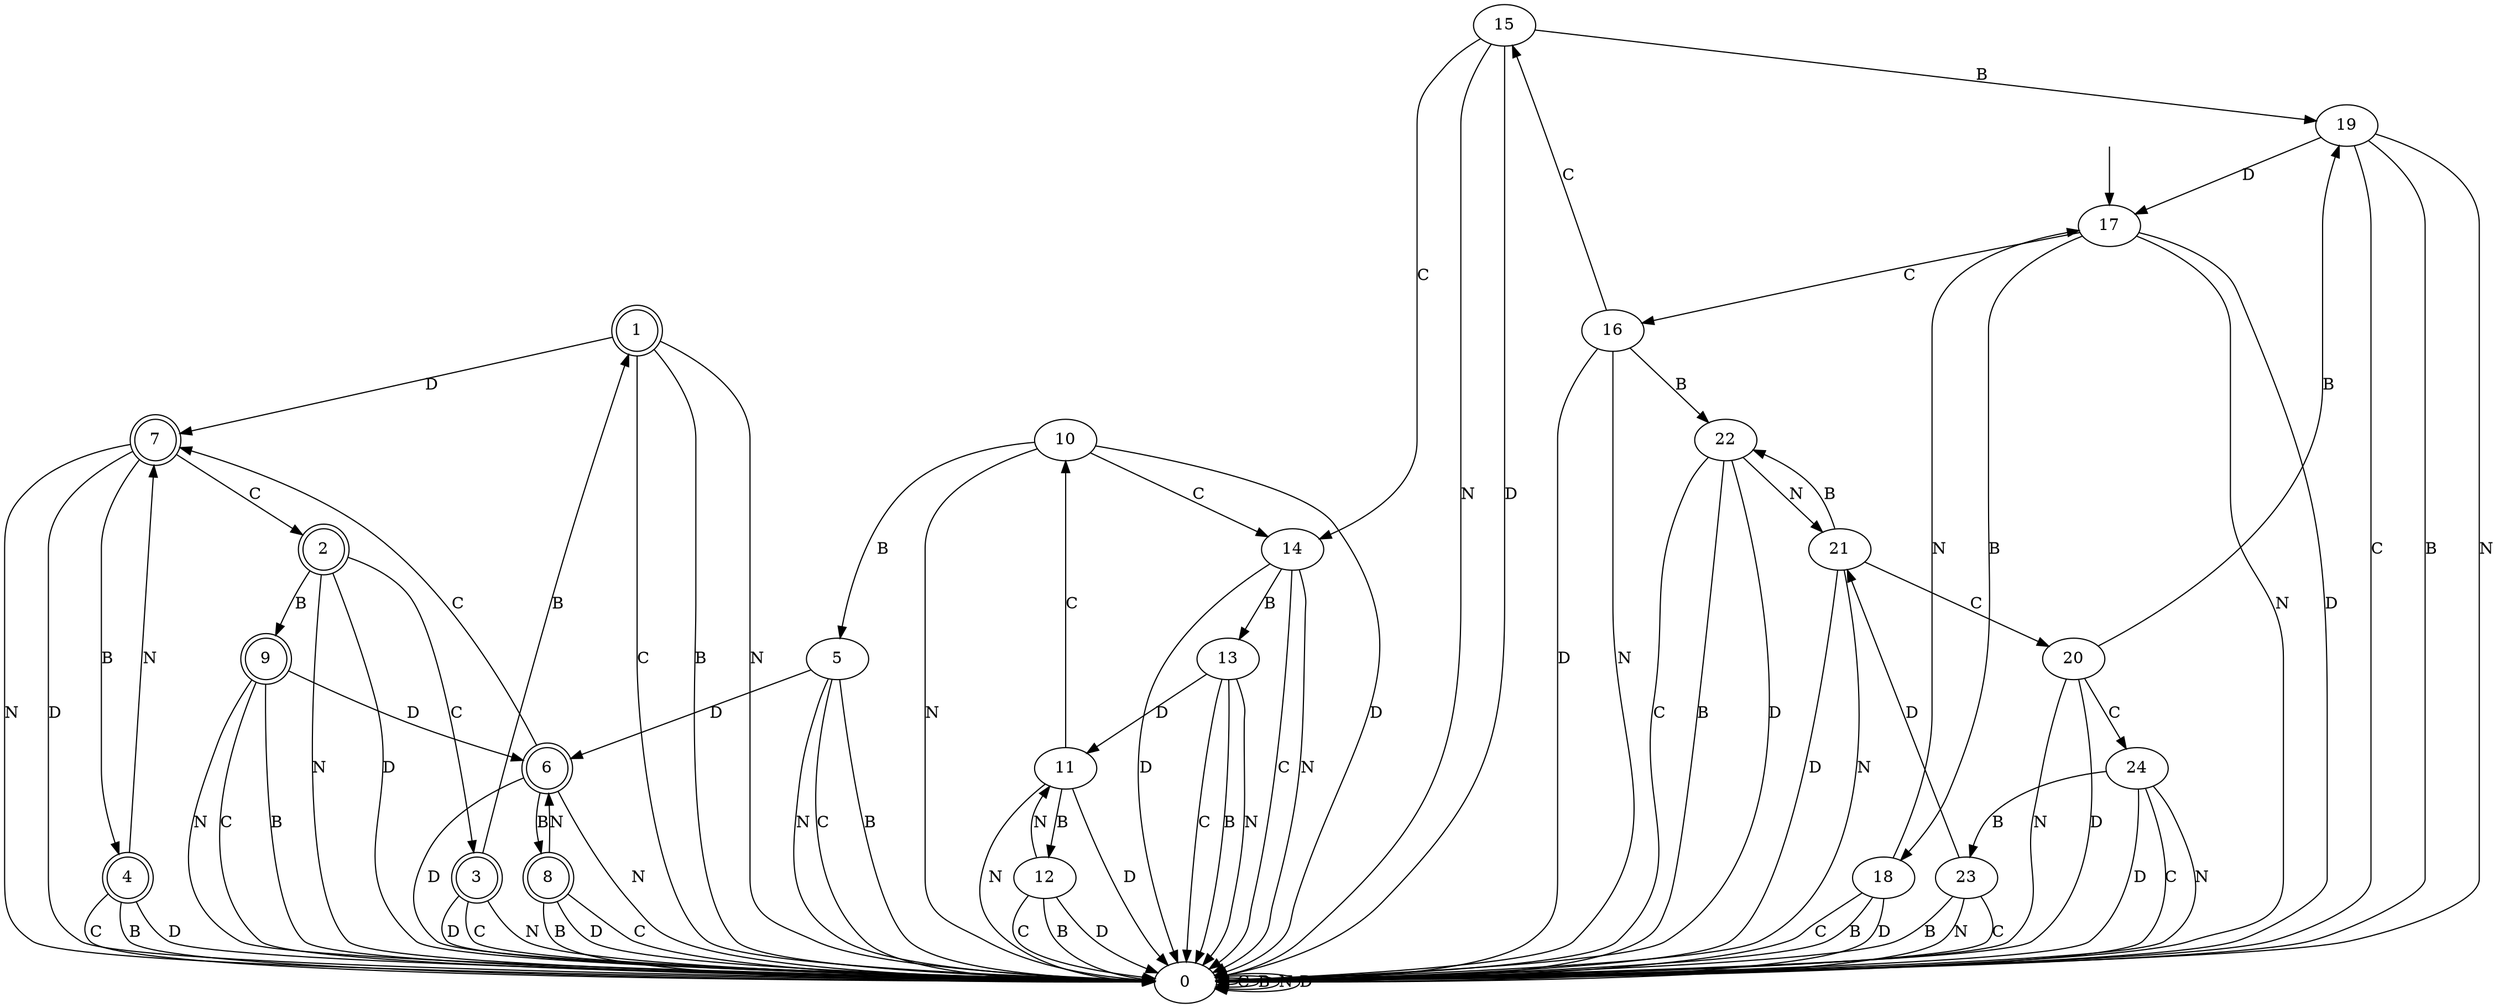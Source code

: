 digraph B {
0 [label="0"];
1 [label="1", shape=doublecircle];
2 [label="2", shape=doublecircle];
3 [label="3", shape=doublecircle];
4 [label="4", shape=doublecircle];
5 [label="5"];
6 [label="6", shape=doublecircle];
7 [label="7", shape=doublecircle];
8 [label="8", shape=doublecircle];
9 [label="9", shape=doublecircle];
10 [label="10"];
11 [label="11"];
12 [label="12"];
13 [label="13"];
14 [label="14"];
15 [label="15"];
16 [label="16"];
17 [label="17"];
18 [label="18"];
19 [label="19"];
20 [label="20"];
21 [label="21"];
22 [label="22"];
23 [label="23"];
24 [label="24"];
0 -> 0  [label="C"];
0 -> 0  [label="B"];
0 -> 0  [label="N"];
0 -> 0  [label="D"];
1 -> 0  [label="C"];
1 -> 0  [label="B"];
1 -> 0  [label="N"];
1 -> 7  [label="D"];
2 -> 3  [label="C"];
2 -> 9  [label="B"];
2 -> 0  [label="N"];
2 -> 0  [label="D"];
3 -> 0  [label="C"];
3 -> 1  [label="B"];
3 -> 0  [label="N"];
3 -> 0  [label="D"];
4 -> 0  [label="C"];
4 -> 0  [label="B"];
4 -> 7  [label="N"];
4 -> 0  [label="D"];
5 -> 0  [label="C"];
5 -> 0  [label="B"];
5 -> 0  [label="N"];
5 -> 6  [label="D"];
6 -> 7  [label="C"];
6 -> 8  [label="B"];
6 -> 0  [label="N"];
6 -> 0  [label="D"];
7 -> 2  [label="C"];
7 -> 4  [label="B"];
7 -> 0  [label="N"];
7 -> 0  [label="D"];
8 -> 0  [label="C"];
8 -> 0  [label="B"];
8 -> 6  [label="N"];
8 -> 0  [label="D"];
9 -> 0  [label="C"];
9 -> 0  [label="B"];
9 -> 0  [label="N"];
9 -> 6  [label="D"];
10 -> 14  [label="C"];
10 -> 5  [label="B"];
10 -> 0  [label="N"];
10 -> 0  [label="D"];
11 -> 10  [label="C"];
11 -> 12  [label="B"];
11 -> 0  [label="N"];
11 -> 0  [label="D"];
12 -> 0  [label="C"];
12 -> 0  [label="B"];
12 -> 11  [label="N"];
12 -> 0  [label="D"];
13 -> 0  [label="C"];
13 -> 0  [label="B"];
13 -> 0  [label="N"];
13 -> 11  [label="D"];
14 -> 0  [label="C"];
14 -> 13  [label="B"];
14 -> 0  [label="N"];
14 -> 0  [label="D"];
15 -> 14  [label="C"];
15 -> 19  [label="B"];
15 -> 0  [label="N"];
15 -> 0  [label="D"];
16 -> 15  [label="C"];
16 -> 22  [label="B"];
16 -> 0  [label="N"];
16 -> 0  [label="D"];
17 -> 16  [label="C"];
17 -> 18  [label="B"];
17 -> 0  [label="N"];
17 -> 0  [label="D"];
18 -> 0  [label="C"];
18 -> 0  [label="B"];
18 -> 17  [label="N"];
18 -> 0  [label="D"];
19 -> 0  [label="C"];
19 -> 0  [label="B"];
19 -> 0  [label="N"];
19 -> 17  [label="D"];
20 -> 24  [label="C"];
20 -> 19  [label="B"];
20 -> 0  [label="N"];
20 -> 0  [label="D"];
21 -> 20  [label="C"];
21 -> 22  [label="B"];
21 -> 0  [label="N"];
21 -> 0  [label="D"];
22 -> 0  [label="C"];
22 -> 0  [label="B"];
22 -> 21  [label="N"];
22 -> 0  [label="D"];
23 -> 0  [label="C"];
23 -> 0  [label="B"];
23 -> 0  [label="N"];
23 -> 21  [label="D"];
24 -> 0  [label="C"];
24 -> 23  [label="B"];
24 -> 0  [label="N"];
24 -> 0  [label="D"];
__start0 [label="", shape=none];
__start0 -> 17  [label=""];
}
